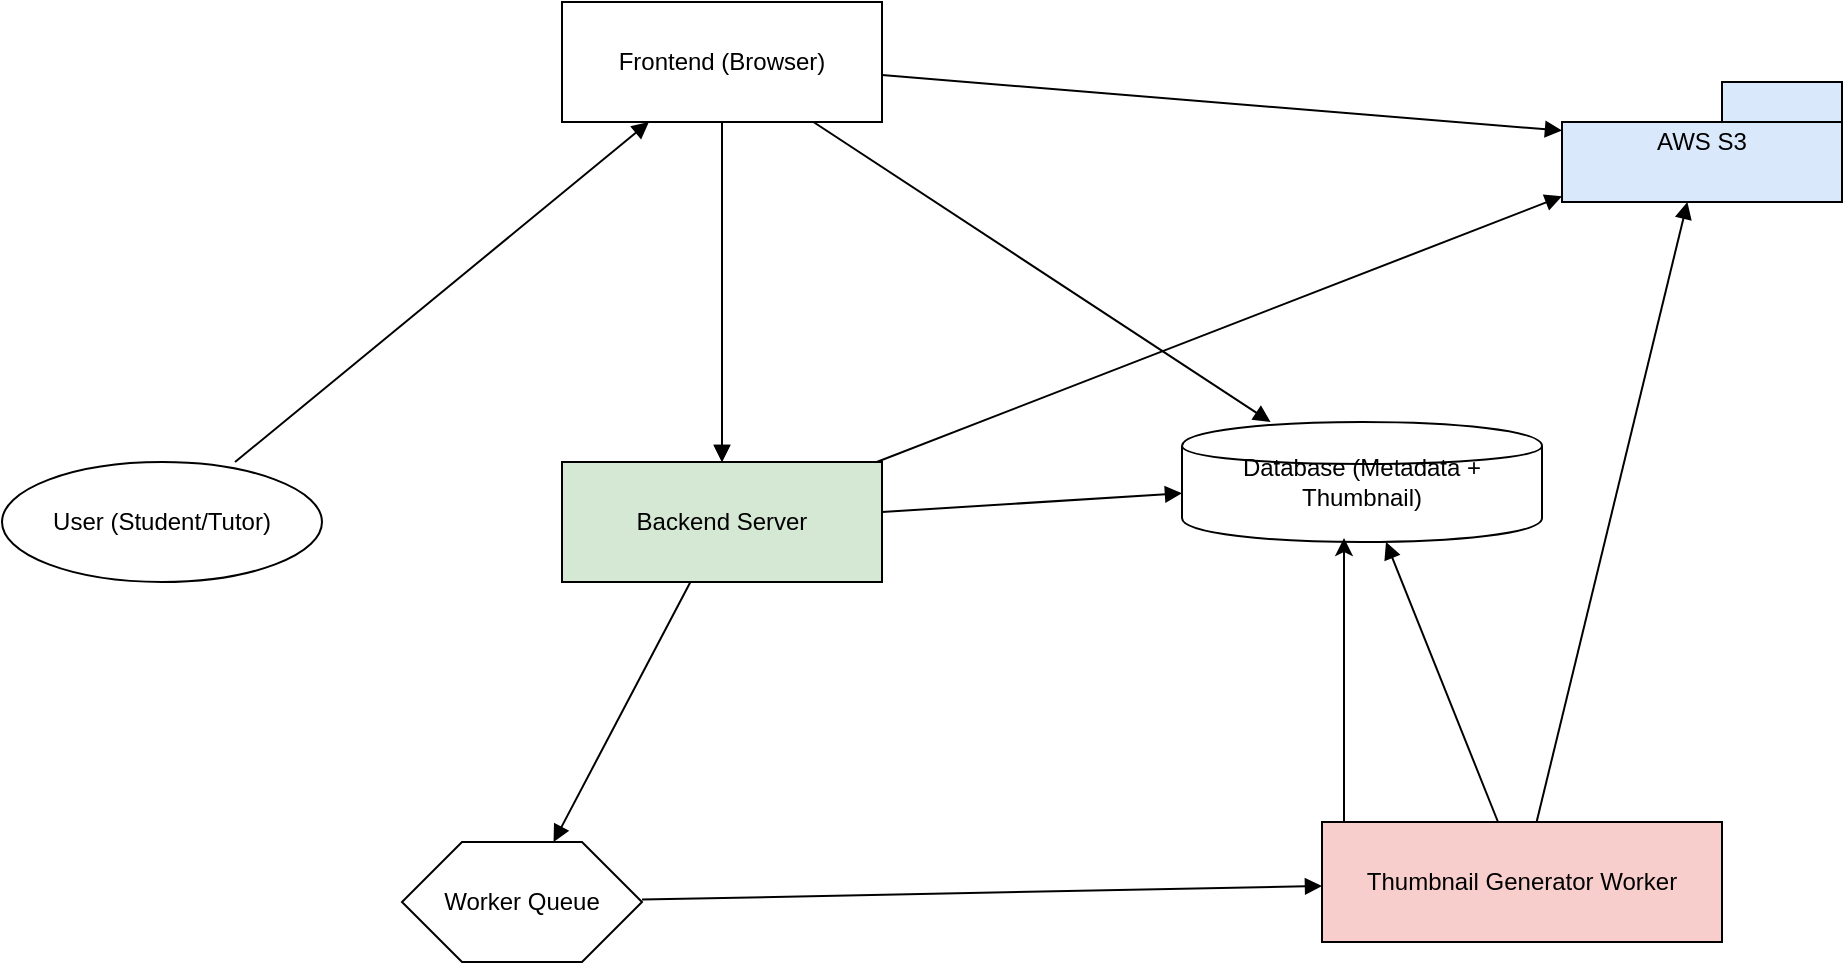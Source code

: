<mxfile version="27.1.0">
  <diagram name="S3 Async Thumbnail Flow" id="hAcW8EN3phjjtrkyCCaA">
    <mxGraphModel dx="1892" dy="562" grid="1" gridSize="10" guides="1" tooltips="1" connect="1" arrows="1" fold="1" page="1" pageScale="1" pageWidth="850" pageHeight="1100" math="0" shadow="0">
      <root>
        <mxCell id="0" />
        <mxCell id="1" parent="0" />
        <mxCell id="BROTIU1IfKbmZwGM9ADa-1" value="User (Student/Tutor)" style="shape=ellipse;whiteSpace=wrap;html=1;" vertex="1" parent="1">
          <mxGeometry x="-90" y="250" width="160" height="60" as="geometry" />
        </mxCell>
        <mxCell id="BROTIU1IfKbmZwGM9ADa-2" value="Frontend (Browser)" style="shape=rectangle;whiteSpace=wrap;html=1;" vertex="1" parent="1">
          <mxGeometry x="190" y="20" width="160" height="60" as="geometry" />
        </mxCell>
        <mxCell id="BROTIU1IfKbmZwGM9ADa-3" value="Backend Server" style="shape=rectangle;whiteSpace=wrap;html=1;fillColor=#d5e8d4;" vertex="1" parent="1">
          <mxGeometry x="190" y="250" width="160" height="60" as="geometry" />
        </mxCell>
        <mxCell id="BROTIU1IfKbmZwGM9ADa-4" value="AWS S3" style="shape=folder;whiteSpace=wrap;html=1;fillColor=#dae8fc;" vertex="1" parent="1">
          <mxGeometry x="690" y="60" width="140" height="60" as="geometry" />
        </mxCell>
        <mxCell id="BROTIU1IfKbmZwGM9ADa-5" value="Database (Metadata + Thumbnail)" style="shape=cylinder;whiteSpace=wrap;html=1;" vertex="1" parent="1">
          <mxGeometry x="500" y="230" width="180" height="60" as="geometry" />
        </mxCell>
        <mxCell id="BROTIU1IfKbmZwGM9ADa-6" value="Worker Queue" style="shape=hexagon;whiteSpace=wrap;html=1;" vertex="1" parent="1">
          <mxGeometry x="110" y="440" width="120" height="60" as="geometry" />
        </mxCell>
        <mxCell id="BROTIU1IfKbmZwGM9ADa-19" style="edgeStyle=orthogonalEdgeStyle;rounded=0;orthogonalLoop=1;jettySize=auto;html=1;entryX=0.733;entryY=0.977;entryDx=0;entryDy=0;entryPerimeter=0;exitX=0.434;exitY=0.01;exitDx=0;exitDy=0;exitPerimeter=0;movable=1;resizable=1;rotatable=1;deletable=1;editable=1;locked=0;connectable=1;" edge="1" parent="1">
          <mxGeometry relative="1" as="geometry">
            <mxPoint x="580.04" y="288.02" as="targetPoint" />
            <mxPoint x="604.9" y="430" as="sourcePoint" />
            <Array as="points">
              <mxPoint x="605" y="431" />
              <mxPoint x="581" y="431" />
            </Array>
          </mxGeometry>
        </mxCell>
        <mxCell id="BROTIU1IfKbmZwGM9ADa-7" value="Thumbnail Generator Worker" style="shape=rectangle;whiteSpace=wrap;html=1;fillColor=#f8cecc;" vertex="1" parent="1">
          <mxGeometry x="570" y="430" width="200" height="60" as="geometry" />
        </mxCell>
        <mxCell id="BROTIU1IfKbmZwGM9ADa-8" style="endArrow=block;" edge="1" parent="1" source="BROTIU1IfKbmZwGM9ADa-1" target="BROTIU1IfKbmZwGM9ADa-2">
          <mxGeometry relative="1" as="geometry" />
        </mxCell>
        <mxCell id="BROTIU1IfKbmZwGM9ADa-9" style="endArrow=block;" edge="1" parent="1" source="BROTIU1IfKbmZwGM9ADa-2" target="BROTIU1IfKbmZwGM9ADa-3">
          <mxGeometry relative="1" as="geometry" />
        </mxCell>
        <mxCell id="BROTIU1IfKbmZwGM9ADa-10" style="endArrow=block;" edge="1" parent="1" source="BROTIU1IfKbmZwGM9ADa-2" target="BROTIU1IfKbmZwGM9ADa-4">
          <mxGeometry relative="1" as="geometry" />
        </mxCell>
        <mxCell id="BROTIU1IfKbmZwGM9ADa-11" style="endArrow=block;" edge="1" parent="1" source="BROTIU1IfKbmZwGM9ADa-3" target="BROTIU1IfKbmZwGM9ADa-4">
          <mxGeometry relative="1" as="geometry" />
        </mxCell>
        <mxCell id="BROTIU1IfKbmZwGM9ADa-12" style="endArrow=block;" edge="1" parent="1" source="BROTIU1IfKbmZwGM9ADa-3" target="BROTIU1IfKbmZwGM9ADa-5">
          <mxGeometry relative="1" as="geometry" />
        </mxCell>
        <mxCell id="BROTIU1IfKbmZwGM9ADa-13" style="endArrow=block;" edge="1" parent="1" source="BROTIU1IfKbmZwGM9ADa-3" target="BROTIU1IfKbmZwGM9ADa-6">
          <mxGeometry relative="1" as="geometry" />
        </mxCell>
        <mxCell id="BROTIU1IfKbmZwGM9ADa-14" style="endArrow=block;" edge="1" parent="1" source="BROTIU1IfKbmZwGM9ADa-6" target="BROTIU1IfKbmZwGM9ADa-7">
          <mxGeometry relative="1" as="geometry" />
        </mxCell>
        <mxCell id="BROTIU1IfKbmZwGM9ADa-15" style="endArrow=block;" edge="1" parent="1" source="BROTIU1IfKbmZwGM9ADa-7" target="BROTIU1IfKbmZwGM9ADa-4">
          <mxGeometry relative="1" as="geometry" />
        </mxCell>
        <mxCell id="BROTIU1IfKbmZwGM9ADa-16" style="endArrow=block;" edge="1" parent="1" source="BROTIU1IfKbmZwGM9ADa-7" target="BROTIU1IfKbmZwGM9ADa-5">
          <mxGeometry relative="1" as="geometry" />
        </mxCell>
        <mxCell id="BROTIU1IfKbmZwGM9ADa-17" style="endArrow=block;" edge="1" parent="1" source="BROTIU1IfKbmZwGM9ADa-2" target="BROTIU1IfKbmZwGM9ADa-3">
          <mxGeometry relative="1" as="geometry" />
        </mxCell>
        <mxCell id="BROTIU1IfKbmZwGM9ADa-18" style="endArrow=block;" edge="1" parent="1" source="BROTIU1IfKbmZwGM9ADa-2" target="BROTIU1IfKbmZwGM9ADa-5">
          <mxGeometry relative="1" as="geometry" />
        </mxCell>
      </root>
    </mxGraphModel>
  </diagram>
</mxfile>
